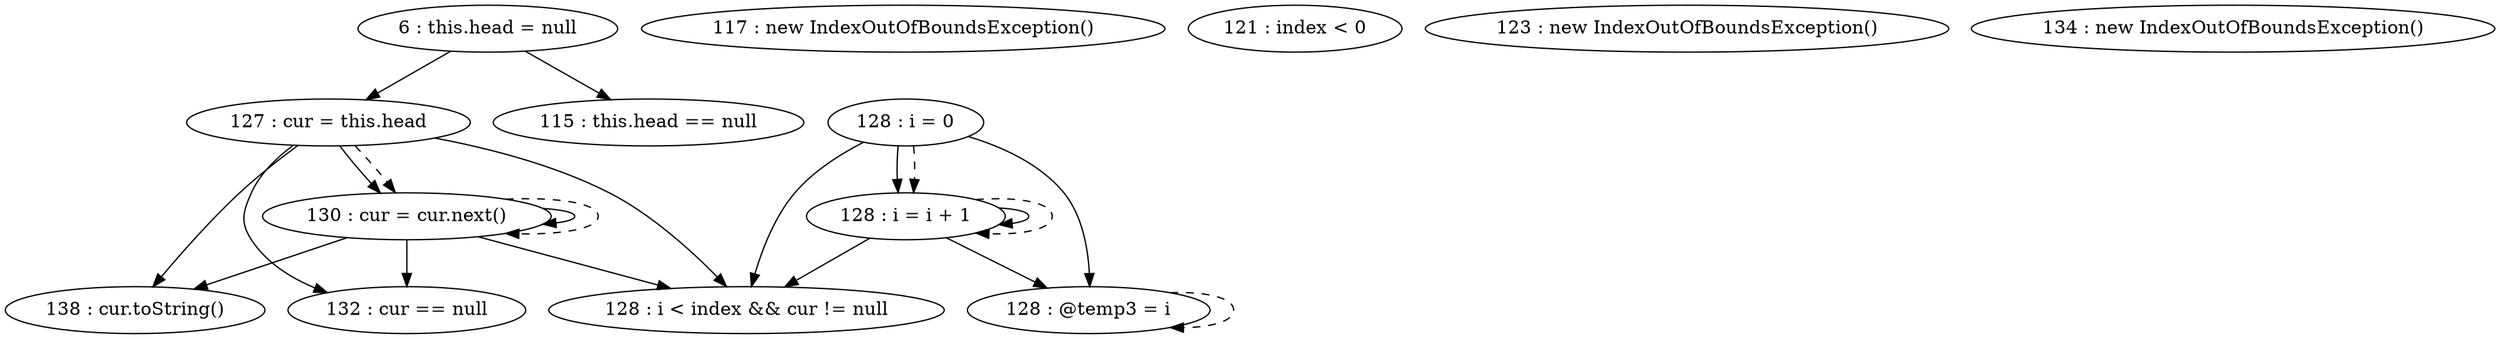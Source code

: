 digraph G {
"6 : this.head = null"
"6 : this.head = null" -> "115 : this.head == null"
"6 : this.head = null" -> "127 : cur = this.head"
"115 : this.head == null"
"117 : new IndexOutOfBoundsException()"
"121 : index < 0"
"123 : new IndexOutOfBoundsException()"
"127 : cur = this.head"
"127 : cur = this.head" -> "138 : cur.toString()"
"127 : cur = this.head" -> "132 : cur == null"
"127 : cur = this.head" -> "128 : i < index && cur != null"
"127 : cur = this.head" -> "130 : cur = cur.next()"
"127 : cur = this.head" -> "130 : cur = cur.next()" [style=dashed]
"128 : i = 0"
"128 : i = 0" -> "128 : i = i + 1"
"128 : i = 0" -> "128 : @temp3 = i"
"128 : i = 0" -> "128 : i < index && cur != null"
"128 : i = 0" -> "128 : i = i + 1" [style=dashed]
"128 : i < index && cur != null"
"130 : cur = cur.next()"
"130 : cur = cur.next()" -> "138 : cur.toString()"
"130 : cur = cur.next()" -> "132 : cur == null"
"130 : cur = cur.next()" -> "128 : i < index && cur != null"
"130 : cur = cur.next()" -> "130 : cur = cur.next()"
"130 : cur = cur.next()" -> "130 : cur = cur.next()" [style=dashed]
"128 : @temp3 = i"
"128 : @temp3 = i" -> "128 : @temp3 = i" [style=dashed]
"128 : i = i + 1"
"128 : i = i + 1" -> "128 : i = i + 1"
"128 : i = i + 1" -> "128 : @temp3 = i"
"128 : i = i + 1" -> "128 : i < index && cur != null"
"128 : i = i + 1" -> "128 : i = i + 1" [style=dashed]
"132 : cur == null"
"134 : new IndexOutOfBoundsException()"
"138 : cur.toString()"
}